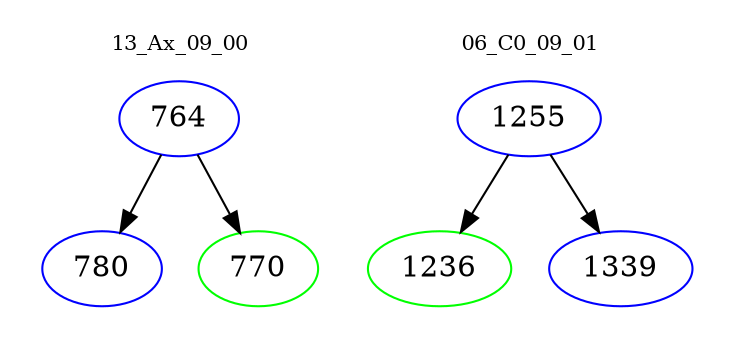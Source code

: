 digraph{
subgraph cluster_0 {
color = white
label = "13_Ax_09_00";
fontsize=10;
T0_764 [label="764", color="blue"]
T0_764 -> T0_780 [color="black"]
T0_780 [label="780", color="blue"]
T0_764 -> T0_770 [color="black"]
T0_770 [label="770", color="green"]
}
subgraph cluster_1 {
color = white
label = "06_C0_09_01";
fontsize=10;
T1_1255 [label="1255", color="blue"]
T1_1255 -> T1_1236 [color="black"]
T1_1236 [label="1236", color="green"]
T1_1255 -> T1_1339 [color="black"]
T1_1339 [label="1339", color="blue"]
}
}
